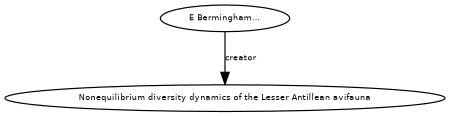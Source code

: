 digraph G {
size="3,3";
node [fontsize=7, fontname="Helvetica"];
edge [fontsize=7, fontname="Helvetica"];
node0 [label="E Bermingham...", width=0.27433100247,height=0.27433100247];
node1 [label="Nonequilibrium diversity dynamics of the Lesser Antillean avifauna", width=0.27433100247,height=0.27433100247];
node0 -> node1 [label="creator"];
}

